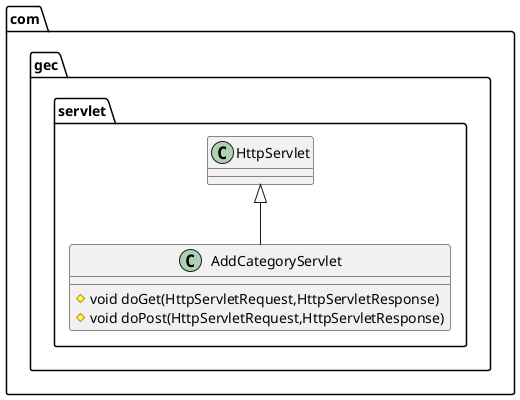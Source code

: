 @startuml
class com.gec.servlet.AddCategoryServlet {
# void doGet(HttpServletRequest,HttpServletResponse)
# void doPost(HttpServletRequest,HttpServletResponse)
}


com.gec.servlet.HttpServlet <|-- com.gec.servlet.AddCategoryServlet
@enduml